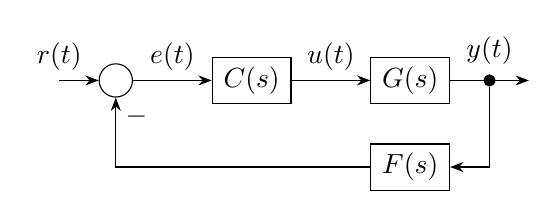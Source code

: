 \begin{tikzpicture}[
    %every node/.style={inner sep=0,outer sep=0},
    %shorten >=1pt,
    %node distance=2cm,
    %on grid,
    %auto,
]%

\tikzset{
	block1/.style={
		draw,
		rectangle,
		minimum width=1cm,
		minimum height=0.5cm,
		align=center,
	},
	dotnode/.style={
		draw,
		circle,
		fill=black,
		minimum size=4pt,
		inner sep=0pt,
	},
	opcircle/.style={
		draw,
		circle,
		minimum size=12pt,
		inner sep=0pt,
	},
}

%nodes
\draw[] 
	(0,0) node[block1](n_G){$G(s)$}

	(n_G.south) ++(0,-0.5) node[anchor=north,block1](n_F){$F(s)$}

	(n_G.west) ++(-1,0) node[anchor=east,block1](n_C){$C(s)$}

	(n_C.west) ++(-1,0) node[anchor=east,opcircle](n_sum1){}
;

%connectors
\draw[-Stealth]
	(n_G.east) -- ++(0.5,0)node[dotnode,label={[above]$y(t)$}](n_y1){} -- ++(0.5,0)
;
\draw[-Stealth]
	(n_y1) -- (n_y1 |- n_F.east) -- (n_F.east)
;
\draw[-Stealth]
	(n_F.west) -- (n_F.west -| n_sum1.south) -- (n_sum1.south)node[coordinate,label={[below right]$-$}](){}
;
\draw[-Stealth]
	(n_sum1.east) -- (n_C.west) node[pos=0.5,coordinate,label={[above]$e(t)$}](){}
;
\draw[-Stealth]
	(n_C.east) -- (n_G.west) node[pos=0.5,coordinate,label={[above]$u(t)$}](){}
;
\draw[Stealth-]
	(n_sum1.west) -- ++(-0.5,0)node[coordinate,label={[above]$r(t)$}](){}
;

\end{tikzpicture}